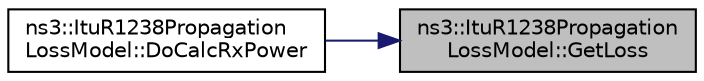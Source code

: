 digraph "ns3::ItuR1238PropagationLossModel::GetLoss"
{
 // LATEX_PDF_SIZE
  edge [fontname="Helvetica",fontsize="10",labelfontname="Helvetica",labelfontsize="10"];
  node [fontname="Helvetica",fontsize="10",shape=record];
  rankdir="RL";
  Node1 [label="ns3::ItuR1238Propagation\lLossModel::GetLoss",height=0.2,width=0.4,color="black", fillcolor="grey75", style="filled", fontcolor="black",tooltip=" "];
  Node1 -> Node2 [dir="back",color="midnightblue",fontsize="10",style="solid",fontname="Helvetica"];
  Node2 [label="ns3::ItuR1238Propagation\lLossModel::DoCalcRxPower",height=0.2,width=0.4,color="black", fillcolor="white", style="filled",URL="$classns3_1_1_itu_r1238_propagation_loss_model.html#a404982fe8368de4e04f1f6012c91e096",tooltip="Returns the Rx Power taking into account only the particular PropagationLossModel."];
}
